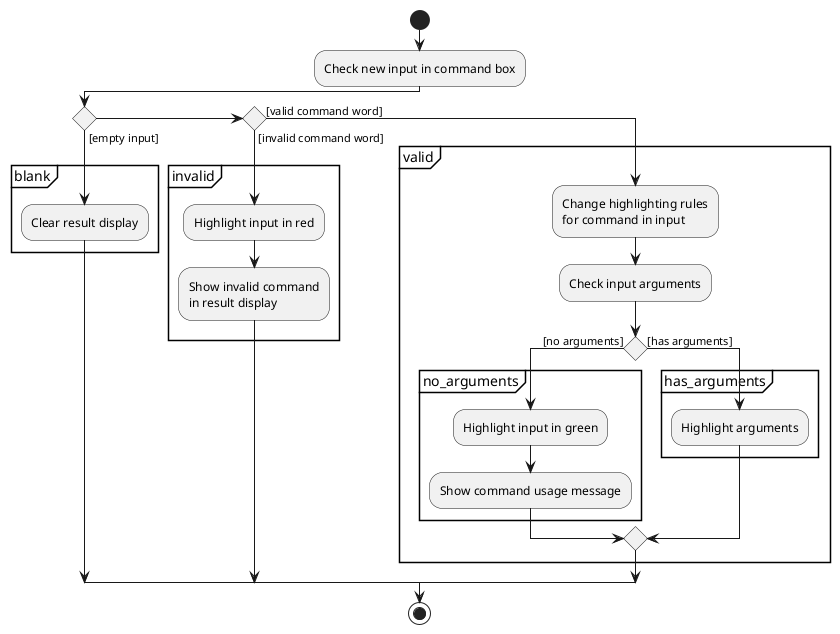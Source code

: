 @startuml
start
:Check new input in command box;

if () then ([empty input])
partition blank {
    :Clear result display;
}
else if () then ([invalid command word])
partition invalid {
    :Highlight input in red;
    :Show invalid command
    in result display;
}
else ([valid command word])
partition valid {
    :Change highlighting rules
    for command in input;

    :Check input arguments;

    if () then ([no arguments])
    partition no_arguments {
        :Highlight input in green;
        :Show command usage message;
    }
    else ([has arguments])
    partition has_arguments {
        :Highlight arguments;
    }
    endif
}
endif
stop
@enduml

@startuml
start
:Check arguments;

if () then ([arguments have trailing whitespace])
partition whitespaces {
    :Clear highlighting;
    :Count number of trailing whitespaces in arguments;
    if () then ([1 whitespace])
    else ([else])
    partition many_whitespaces {
        :Show command usage message;
    }
    endif
    stop
}
else if () then ([command does not need preamble])
    :Remove preamble;

    :Check if removed preamble is blank;

    if () then ([blank preamble])
    else ([else])
    partition preamble_error {
        :Highlight input in red;
        :Show command usage message;
        stop
    }
    endif
else ([else])
endif
partition prefix_end {
:Highlight invalid arguments;
}
stop
@enduml


@startuml
start

:Check each prefix;

while () is ([has next prefix])

:Check next prefix;

if () then ([wrong prefix])
partition wrong {
    :Highlight input in red;
    :Show command usage message;
    stop
}
else if () then ([invalid prefix value])
partition invalid {
    :Highlight input in red;
    :Show prefix usage message;
    stop
}
else ([valid prefix value])
partition valid {
    :Highlight input in green;
    :Show prefix usage message;
}
endif
endwhile([else])
stop
@enduml